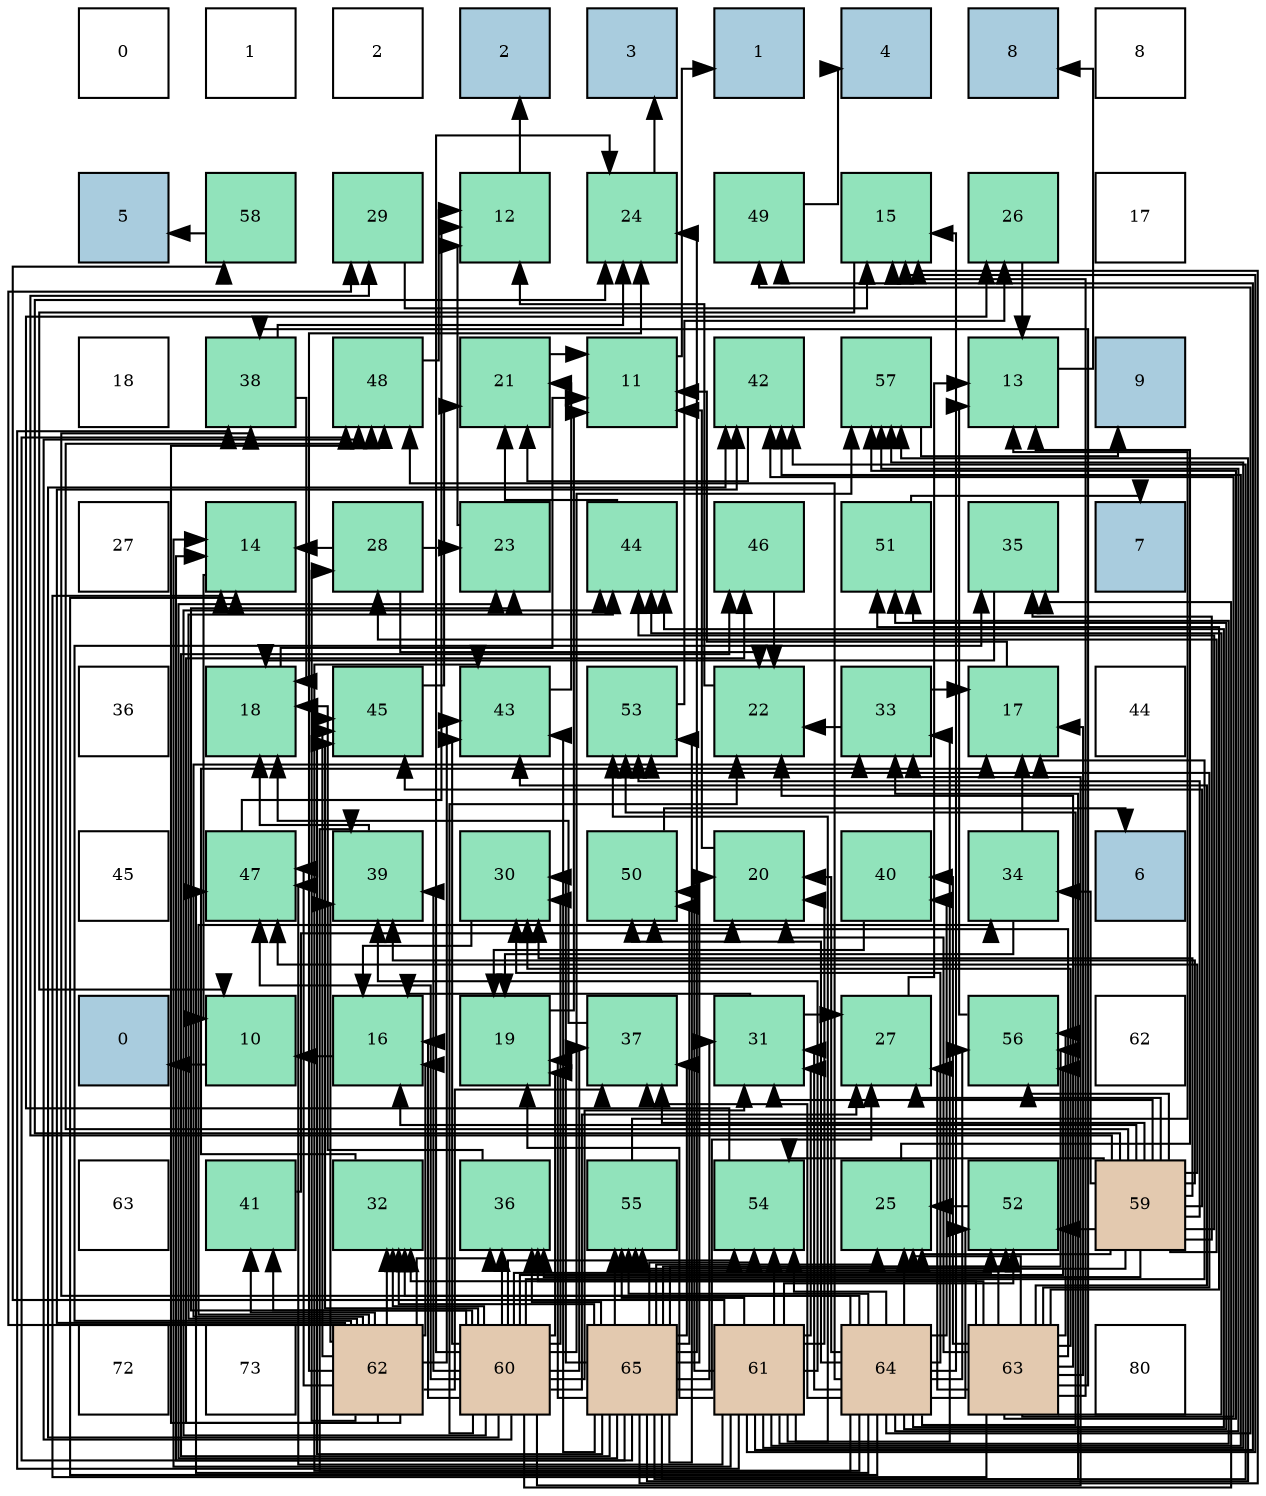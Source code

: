 digraph layout{
 rankdir=TB;
 splines=ortho;
 node [style=filled shape=square fixedsize=true width=0.6];
0[label="0", fontsize=8, fillcolor="#ffffff"];
1[label="1", fontsize=8, fillcolor="#ffffff"];
2[label="2", fontsize=8, fillcolor="#ffffff"];
3[label="2", fontsize=8, fillcolor="#a9ccde"];
4[label="3", fontsize=8, fillcolor="#a9ccde"];
5[label="1", fontsize=8, fillcolor="#a9ccde"];
6[label="4", fontsize=8, fillcolor="#a9ccde"];
7[label="8", fontsize=8, fillcolor="#a9ccde"];
8[label="8", fontsize=8, fillcolor="#ffffff"];
9[label="5", fontsize=8, fillcolor="#a9ccde"];
10[label="58", fontsize=8, fillcolor="#91e3bb"];
11[label="29", fontsize=8, fillcolor="#91e3bb"];
12[label="12", fontsize=8, fillcolor="#91e3bb"];
13[label="24", fontsize=8, fillcolor="#91e3bb"];
14[label="49", fontsize=8, fillcolor="#91e3bb"];
15[label="15", fontsize=8, fillcolor="#91e3bb"];
16[label="26", fontsize=8, fillcolor="#91e3bb"];
17[label="17", fontsize=8, fillcolor="#ffffff"];
18[label="18", fontsize=8, fillcolor="#ffffff"];
19[label="38", fontsize=8, fillcolor="#91e3bb"];
20[label="48", fontsize=8, fillcolor="#91e3bb"];
21[label="21", fontsize=8, fillcolor="#91e3bb"];
22[label="11", fontsize=8, fillcolor="#91e3bb"];
23[label="42", fontsize=8, fillcolor="#91e3bb"];
24[label="57", fontsize=8, fillcolor="#91e3bb"];
25[label="13", fontsize=8, fillcolor="#91e3bb"];
26[label="9", fontsize=8, fillcolor="#a9ccde"];
27[label="27", fontsize=8, fillcolor="#ffffff"];
28[label="14", fontsize=8, fillcolor="#91e3bb"];
29[label="28", fontsize=8, fillcolor="#91e3bb"];
30[label="23", fontsize=8, fillcolor="#91e3bb"];
31[label="44", fontsize=8, fillcolor="#91e3bb"];
32[label="46", fontsize=8, fillcolor="#91e3bb"];
33[label="51", fontsize=8, fillcolor="#91e3bb"];
34[label="35", fontsize=8, fillcolor="#91e3bb"];
35[label="7", fontsize=8, fillcolor="#a9ccde"];
36[label="36", fontsize=8, fillcolor="#ffffff"];
37[label="18", fontsize=8, fillcolor="#91e3bb"];
38[label="45", fontsize=8, fillcolor="#91e3bb"];
39[label="43", fontsize=8, fillcolor="#91e3bb"];
40[label="53", fontsize=8, fillcolor="#91e3bb"];
41[label="22", fontsize=8, fillcolor="#91e3bb"];
42[label="33", fontsize=8, fillcolor="#91e3bb"];
43[label="17", fontsize=8, fillcolor="#91e3bb"];
44[label="44", fontsize=8, fillcolor="#ffffff"];
45[label="45", fontsize=8, fillcolor="#ffffff"];
46[label="47", fontsize=8, fillcolor="#91e3bb"];
47[label="39", fontsize=8, fillcolor="#91e3bb"];
48[label="30", fontsize=8, fillcolor="#91e3bb"];
49[label="50", fontsize=8, fillcolor="#91e3bb"];
50[label="20", fontsize=8, fillcolor="#91e3bb"];
51[label="40", fontsize=8, fillcolor="#91e3bb"];
52[label="34", fontsize=8, fillcolor="#91e3bb"];
53[label="6", fontsize=8, fillcolor="#a9ccde"];
54[label="0", fontsize=8, fillcolor="#a9ccde"];
55[label="10", fontsize=8, fillcolor="#91e3bb"];
56[label="16", fontsize=8, fillcolor="#91e3bb"];
57[label="19", fontsize=8, fillcolor="#91e3bb"];
58[label="37", fontsize=8, fillcolor="#91e3bb"];
59[label="31", fontsize=8, fillcolor="#91e3bb"];
60[label="27", fontsize=8, fillcolor="#91e3bb"];
61[label="56", fontsize=8, fillcolor="#91e3bb"];
62[label="62", fontsize=8, fillcolor="#ffffff"];
63[label="63", fontsize=8, fillcolor="#ffffff"];
64[label="41", fontsize=8, fillcolor="#91e3bb"];
65[label="32", fontsize=8, fillcolor="#91e3bb"];
66[label="36", fontsize=8, fillcolor="#91e3bb"];
67[label="55", fontsize=8, fillcolor="#91e3bb"];
68[label="54", fontsize=8, fillcolor="#91e3bb"];
69[label="25", fontsize=8, fillcolor="#91e3bb"];
70[label="52", fontsize=8, fillcolor="#91e3bb"];
71[label="59", fontsize=8, fillcolor="#e3c9af"];
72[label="72", fontsize=8, fillcolor="#ffffff"];
73[label="73", fontsize=8, fillcolor="#ffffff"];
74[label="62", fontsize=8, fillcolor="#e3c9af"];
75[label="60", fontsize=8, fillcolor="#e3c9af"];
76[label="65", fontsize=8, fillcolor="#e3c9af"];
77[label="61", fontsize=8, fillcolor="#e3c9af"];
78[label="64", fontsize=8, fillcolor="#e3c9af"];
79[label="63", fontsize=8, fillcolor="#e3c9af"];
80[label="80", fontsize=8, fillcolor="#ffffff"];
edge [constraint=false, style=vis];55 -> 54;
22 -> 5;
12 -> 3;
25 -> 7;
28 -> 55;
15 -> 55;
56 -> 55;
43 -> 22;
37 -> 22;
57 -> 22;
50 -> 22;
21 -> 22;
41 -> 12;
30 -> 12;
13 -> 4;
69 -> 25;
16 -> 25;
60 -> 25;
29 -> 28;
29 -> 41;
29 -> 30;
11 -> 15;
48 -> 56;
59 -> 56;
59 -> 60;
65 -> 43;
42 -> 43;
42 -> 41;
52 -> 43;
52 -> 57;
34 -> 37;
66 -> 37;
58 -> 37;
19 -> 37;
19 -> 13;
47 -> 37;
51 -> 57;
64 -> 50;
23 -> 21;
39 -> 21;
31 -> 21;
38 -> 21;
32 -> 41;
46 -> 12;
20 -> 12;
14 -> 6;
49 -> 53;
33 -> 35;
70 -> 69;
40 -> 16;
68 -> 16;
67 -> 25;
61 -> 25;
24 -> 26;
10 -> 9;
71 -> 56;
71 -> 13;
71 -> 69;
71 -> 60;
71 -> 29;
71 -> 11;
71 -> 48;
71 -> 59;
71 -> 52;
71 -> 34;
71 -> 66;
71 -> 58;
71 -> 47;
71 -> 31;
71 -> 38;
71 -> 46;
71 -> 20;
71 -> 70;
71 -> 40;
71 -> 68;
71 -> 67;
71 -> 61;
75 -> 56;
75 -> 43;
75 -> 57;
75 -> 41;
75 -> 30;
75 -> 13;
75 -> 60;
75 -> 48;
75 -> 59;
75 -> 65;
75 -> 42;
75 -> 34;
75 -> 66;
75 -> 58;
75 -> 47;
75 -> 64;
75 -> 23;
75 -> 39;
75 -> 31;
75 -> 38;
75 -> 46;
75 -> 20;
75 -> 70;
75 -> 68;
75 -> 61;
75 -> 24;
77 -> 28;
77 -> 15;
77 -> 57;
77 -> 50;
77 -> 59;
77 -> 42;
77 -> 19;
77 -> 47;
77 -> 23;
77 -> 46;
77 -> 14;
77 -> 49;
77 -> 33;
77 -> 70;
77 -> 40;
77 -> 68;
77 -> 67;
77 -> 24;
77 -> 10;
74 -> 56;
74 -> 13;
74 -> 29;
74 -> 11;
74 -> 65;
74 -> 42;
74 -> 52;
74 -> 34;
74 -> 66;
74 -> 58;
74 -> 47;
74 -> 64;
74 -> 23;
74 -> 39;
74 -> 31;
74 -> 38;
74 -> 32;
74 -> 46;
74 -> 20;
79 -> 28;
79 -> 15;
79 -> 43;
79 -> 50;
79 -> 41;
79 -> 69;
79 -> 60;
79 -> 48;
79 -> 65;
79 -> 66;
79 -> 19;
79 -> 51;
79 -> 23;
79 -> 39;
79 -> 31;
79 -> 49;
79 -> 33;
79 -> 40;
79 -> 67;
79 -> 61;
79 -> 24;
78 -> 28;
78 -> 15;
78 -> 50;
78 -> 69;
78 -> 48;
78 -> 59;
78 -> 65;
78 -> 58;
78 -> 19;
78 -> 47;
78 -> 51;
78 -> 39;
78 -> 31;
78 -> 46;
78 -> 20;
78 -> 14;
78 -> 49;
78 -> 33;
78 -> 70;
78 -> 40;
78 -> 68;
78 -> 67;
78 -> 61;
78 -> 24;
76 -> 28;
76 -> 15;
76 -> 57;
76 -> 50;
76 -> 30;
76 -> 13;
76 -> 69;
76 -> 60;
76 -> 48;
76 -> 59;
76 -> 65;
76 -> 42;
76 -> 66;
76 -> 58;
76 -> 23;
76 -> 39;
76 -> 38;
76 -> 32;
76 -> 20;
76 -> 49;
76 -> 70;
76 -> 40;
76 -> 68;
76 -> 67;
76 -> 61;
76 -> 24;
edge [constraint=true, style=invis];
0 -> 9 -> 18 -> 27 -> 36 -> 45 -> 54 -> 63 -> 72;
1 -> 10 -> 19 -> 28 -> 37 -> 46 -> 55 -> 64 -> 73;
2 -> 11 -> 20 -> 29 -> 38 -> 47 -> 56 -> 65 -> 74;
3 -> 12 -> 21 -> 30 -> 39 -> 48 -> 57 -> 66 -> 75;
4 -> 13 -> 22 -> 31 -> 40 -> 49 -> 58 -> 67 -> 76;
5 -> 14 -> 23 -> 32 -> 41 -> 50 -> 59 -> 68 -> 77;
6 -> 15 -> 24 -> 33 -> 42 -> 51 -> 60 -> 69 -> 78;
7 -> 16 -> 25 -> 34 -> 43 -> 52 -> 61 -> 70 -> 79;
8 -> 17 -> 26 -> 35 -> 44 -> 53 -> 62 -> 71 -> 80;
rank = same {0 -> 1 -> 2 -> 3 -> 4 -> 5 -> 6 -> 7 -> 8};
rank = same {9 -> 10 -> 11 -> 12 -> 13 -> 14 -> 15 -> 16 -> 17};
rank = same {18 -> 19 -> 20 -> 21 -> 22 -> 23 -> 24 -> 25 -> 26};
rank = same {27 -> 28 -> 29 -> 30 -> 31 -> 32 -> 33 -> 34 -> 35};
rank = same {36 -> 37 -> 38 -> 39 -> 40 -> 41 -> 42 -> 43 -> 44};
rank = same {45 -> 46 -> 47 -> 48 -> 49 -> 50 -> 51 -> 52 -> 53};
rank = same {54 -> 55 -> 56 -> 57 -> 58 -> 59 -> 60 -> 61 -> 62};
rank = same {63 -> 64 -> 65 -> 66 -> 67 -> 68 -> 69 -> 70 -> 71};
rank = same {72 -> 73 -> 74 -> 75 -> 76 -> 77 -> 78 -> 79 -> 80};
}